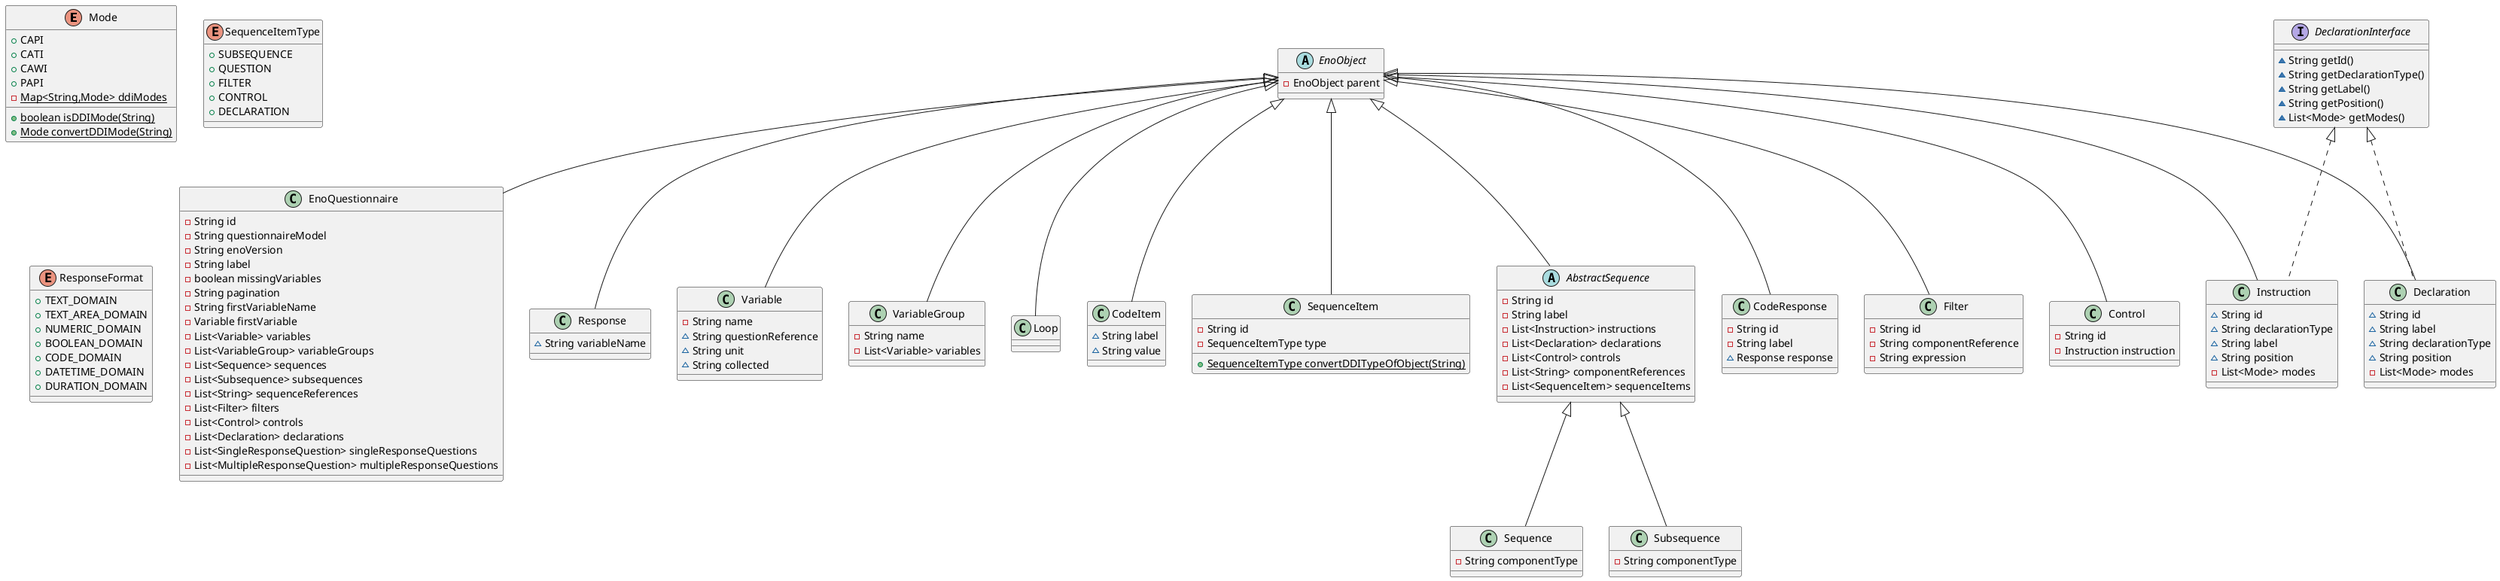 @startuml
enum Mode {
+  CAPI
+  CATI
+  CAWI
+  PAPI
- {static} Map<String,Mode> ddiModes
+ {static} boolean isDDIMode(String)
+ {static} Mode convertDDIMode(String)
}
class CodeItem {
~ String label
~ String value
}
class SequenceItem {
- String id
- SequenceItemType type
+ {static} SequenceItemType convertDDITypeOfObject(String)
}
enum SequenceItemType {
+  SUBSEQUENCE
+  QUESTION
+  FILTER
+  CONTROL
+  DECLARATION
}
class Sequence {
- String componentType
}
class Declaration {
~ String id
~ String label
~ String declarationType
~ String position
- List<Mode> modes
}
abstract class AbstractSequence {
- String id
- String label
- List<Instruction> instructions
- List<Declaration> declarations
- List<Control> controls
- List<String> componentReferences
- List<SequenceItem> sequenceItems
}
class CodeResponse {
- String id
- String label
~ Response response
}
class Filter {
- String id
- String componentReference
- String expression
}
class Instruction {
~ String id
~ String declarationType
~ String label
~ String position
- List<Mode> modes
}
class Control {
- String id
- Instruction instruction
}
enum ResponseFormat {
+  TEXT_DOMAIN
+  TEXT_AREA_DOMAIN
+  NUMERIC_DOMAIN
+  BOOLEAN_DOMAIN
+  CODE_DOMAIN
+  DATETIME_DOMAIN
+  DURATION_DOMAIN
}
class EnoQuestionnaire {
- String id
- String questionnaireModel
- String enoVersion
- String label
- boolean missingVariables
- String pagination
- String firstVariableName
- Variable firstVariable
- List<Variable> variables
- List<VariableGroup> variableGroups
- List<Sequence> sequences
- List<Subsequence> subsequences
- List<String> sequenceReferences
- List<Filter> filters
- List<Control> controls
- List<Declaration> declarations
- List<SingleResponseQuestion> singleResponseQuestions
- List<MultipleResponseQuestion> multipleResponseQuestions
}
class Response {
~ String variableName
}
abstract class EnoObject {
- EnoObject parent
}
class Variable {
- String name
~ String questionReference
~ String unit
~ String collected
}
interface DeclarationInterface {
~ String getId()
~ String getDeclarationType()
~ String getLabel()
~ String getPosition()
~ List<Mode> getModes()
}
class VariableGroup {
- String name
- List<Variable> variables
}
class Subsequence {
- String componentType
}
class Loop {
}


EnoObject <|-- CodeItem
EnoObject <|-- SequenceItem
AbstractSequence <|-- Sequence
DeclarationInterface <|.. Declaration
EnoObject <|-- Declaration
EnoObject <|-- AbstractSequence
EnoObject <|-- CodeResponse
EnoObject <|-- Filter
DeclarationInterface <|.. Instruction
EnoObject <|-- Instruction
EnoObject <|-- Control
EnoObject <|-- EnoQuestionnaire
EnoObject <|-- Response
EnoObject <|-- Variable
EnoObject <|-- VariableGroup
AbstractSequence <|-- Subsequence
EnoObject <|-- Loop
@enduml